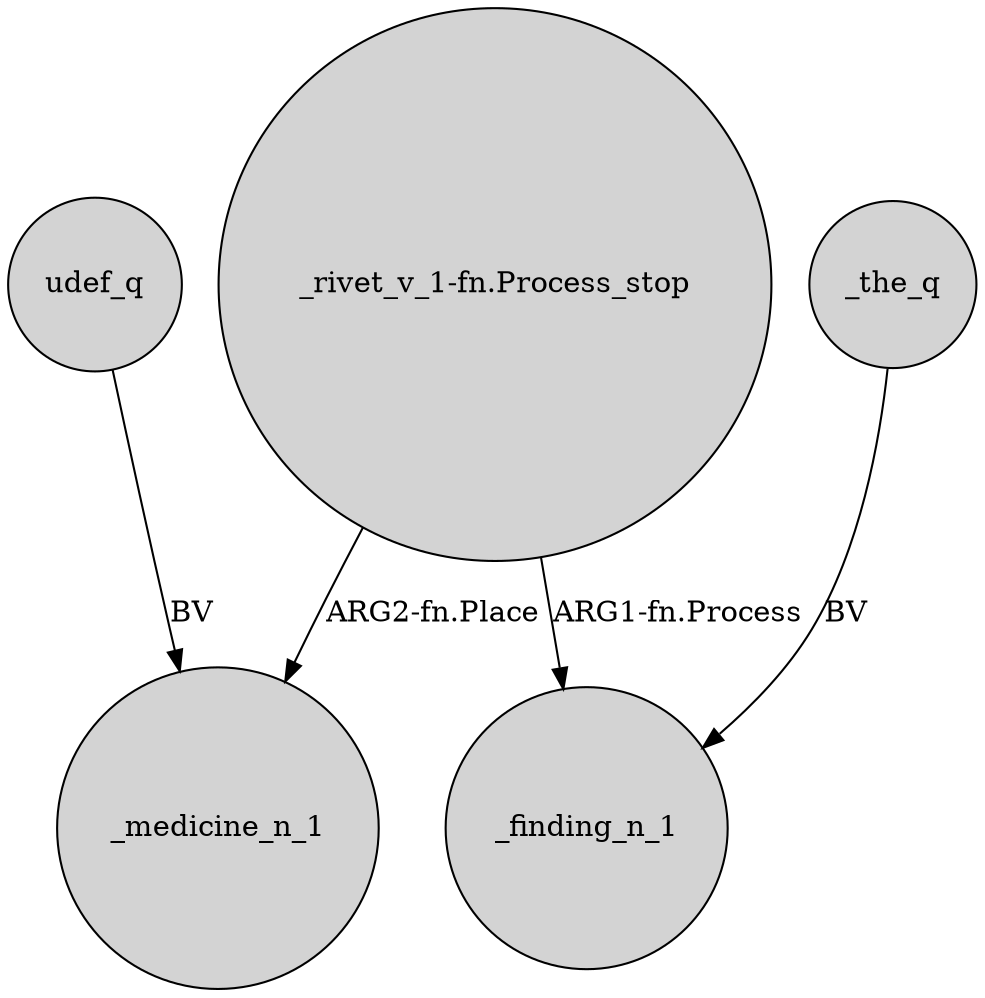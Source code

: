 digraph {
	node [shape=circle style=filled]
	udef_q -> _medicine_n_1 [label=BV]
	"_rivet_v_1-fn.Process_stop" -> _medicine_n_1 [label="ARG2-fn.Place"]
	"_rivet_v_1-fn.Process_stop" -> _finding_n_1 [label="ARG1-fn.Process"]
	_the_q -> _finding_n_1 [label=BV]
}
